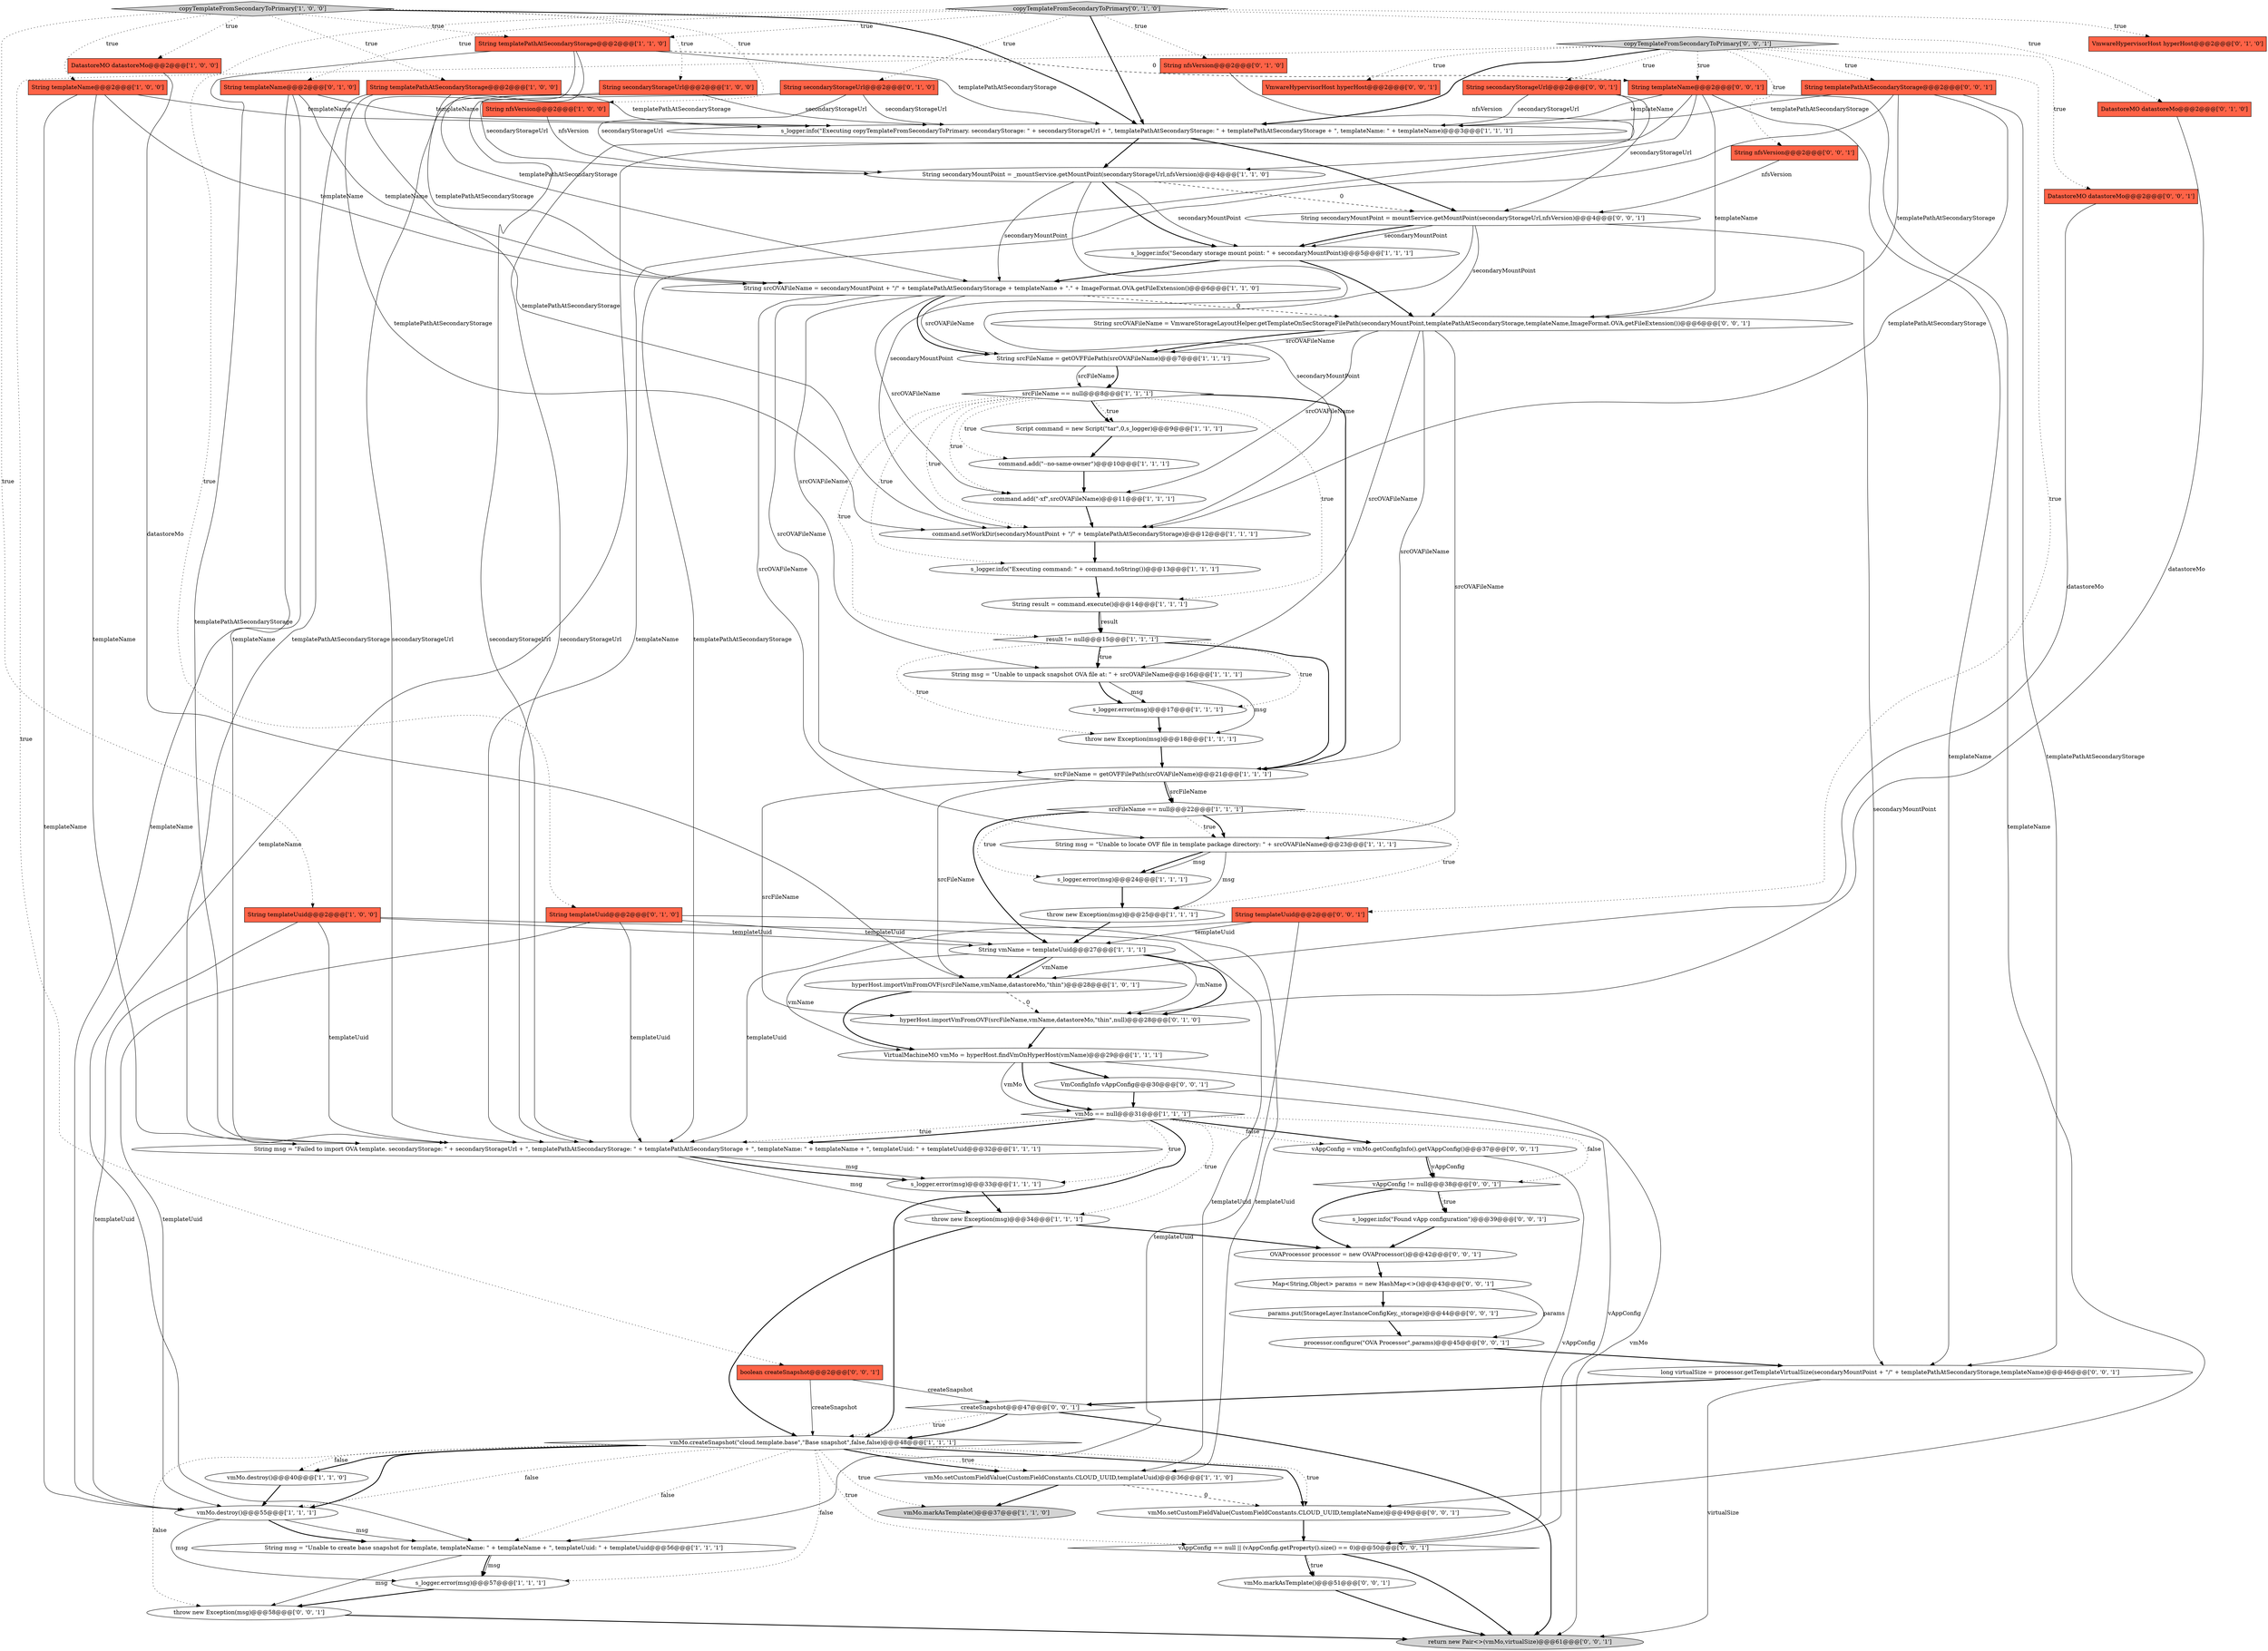 digraph {
6 [style = filled, label = "srcFileName == null@@@8@@@['1', '1', '1']", fillcolor = white, shape = diamond image = "AAA0AAABBB1BBB"];
20 [style = filled, label = "Script command = new Script(\"tar\",0,s_logger)@@@9@@@['1', '1', '1']", fillcolor = white, shape = ellipse image = "AAA0AAABBB1BBB"];
21 [style = filled, label = "vmMo == null@@@31@@@['1', '1', '1']", fillcolor = white, shape = diamond image = "AAA0AAABBB1BBB"];
37 [style = filled, label = "String result = command.execute()@@@14@@@['1', '1', '1']", fillcolor = white, shape = ellipse image = "AAA0AAABBB1BBB"];
48 [style = filled, label = "String templateName@@@2@@@['0', '1', '0']", fillcolor = tomato, shape = box image = "AAA0AAABBB2BBB"];
59 [style = filled, label = "vAppConfig = vmMo.getConfigInfo().getVAppConfig()@@@37@@@['0', '0', '1']", fillcolor = white, shape = ellipse image = "AAA0AAABBB3BBB"];
13 [style = filled, label = "vmMo.destroy()@@@40@@@['1', '1', '0']", fillcolor = white, shape = ellipse image = "AAA0AAABBB1BBB"];
44 [style = filled, label = "DatastoreMO datastoreMo@@@2@@@['0', '1', '0']", fillcolor = tomato, shape = box image = "AAA0AAABBB2BBB"];
3 [style = filled, label = "VirtualMachineMO vmMo = hyperHost.findVmOnHyperHost(vmName)@@@29@@@['1', '1', '1']", fillcolor = white, shape = ellipse image = "AAA0AAABBB1BBB"];
1 [style = filled, label = "throw new Exception(msg)@@@25@@@['1', '1', '1']", fillcolor = white, shape = ellipse image = "AAA0AAABBB1BBB"];
41 [style = filled, label = "command.add(\"--no-same-owner\")@@@10@@@['1', '1', '1']", fillcolor = white, shape = ellipse image = "AAA0AAABBB1BBB"];
19 [style = filled, label = "String secondaryMountPoint = _mountService.getMountPoint(secondaryStorageUrl,nfsVersion)@@@4@@@['1', '1', '0']", fillcolor = white, shape = ellipse image = "AAA0AAABBB1BBB"];
33 [style = filled, label = "vmMo.markAsTemplate()@@@37@@@['1', '1', '0']", fillcolor = lightgray, shape = ellipse image = "AAA0AAABBB1BBB"];
42 [style = filled, label = "String msg = \"Unable to unpack snapshot OVA file at: \" + srcOVAFileName@@@16@@@['1', '1', '1']", fillcolor = white, shape = ellipse image = "AAA0AAABBB1BBB"];
24 [style = filled, label = "s_logger.error(msg)@@@24@@@['1', '1', '1']", fillcolor = white, shape = ellipse image = "AAA0AAABBB1BBB"];
38 [style = filled, label = "s_logger.info(\"Executing command: \" + command.toString())@@@13@@@['1', '1', '1']", fillcolor = white, shape = ellipse image = "AAA0AAABBB1BBB"];
54 [style = filled, label = "String nfsVersion@@@2@@@['0', '0', '1']", fillcolor = tomato, shape = box image = "AAA0AAABBB3BBB"];
17 [style = filled, label = "String templateName@@@2@@@['1', '0', '0']", fillcolor = tomato, shape = box image = "AAA0AAABBB1BBB"];
63 [style = filled, label = "vAppConfig == null || (vAppConfig.getProperty().size() == 0)@@@50@@@['0', '0', '1']", fillcolor = white, shape = diamond image = "AAA0AAABBB3BBB"];
14 [style = filled, label = "command.setWorkDir(secondaryMountPoint + \"/\" + templatePathAtSecondaryStorage)@@@12@@@['1', '1', '1']", fillcolor = white, shape = ellipse image = "AAA0AAABBB1BBB"];
76 [style = filled, label = "return new Pair<>(vmMo,virtualSize)@@@61@@@['0', '0', '1']", fillcolor = lightgray, shape = ellipse image = "AAA0AAABBB3BBB"];
12 [style = filled, label = "String msg = \"Unable to locate OVF file in template package directory: \" + srcOVAFileName@@@23@@@['1', '1', '1']", fillcolor = white, shape = ellipse image = "AAA0AAABBB1BBB"];
62 [style = filled, label = "String templateUuid@@@2@@@['0', '0', '1']", fillcolor = tomato, shape = box image = "AAA0AAABBB3BBB"];
70 [style = filled, label = "String secondaryStorageUrl@@@2@@@['0', '0', '1']", fillcolor = tomato, shape = box image = "AAA0AAABBB3BBB"];
34 [style = filled, label = "result != null@@@15@@@['1', '1', '1']", fillcolor = white, shape = diamond image = "AAA0AAABBB1BBB"];
35 [style = filled, label = "String srcOVAFileName = secondaryMountPoint + \"/\" + templatePathAtSecondaryStorage + templateName + \".\" + ImageFormat.OVA.getFileExtension()@@@6@@@['1', '1', '0']", fillcolor = white, shape = ellipse image = "AAA0AAABBB1BBB"];
10 [style = filled, label = "String secondaryStorageUrl@@@2@@@['1', '0', '0']", fillcolor = tomato, shape = box image = "AAA0AAABBB1BBB"];
31 [style = filled, label = "String msg = \"Failed to import OVA template. secondaryStorage: \" + secondaryStorageUrl + \", templatePathAtSecondaryStorage: \" + templatePathAtSecondaryStorage + \", templateName: \" + templateName + \", templateUuid: \" + templateUuid@@@32@@@['1', '1', '1']", fillcolor = white, shape = ellipse image = "AAA0AAABBB1BBB"];
5 [style = filled, label = "DatastoreMO datastoreMo@@@2@@@['1', '0', '0']", fillcolor = tomato, shape = box image = "AAA0AAABBB1BBB"];
39 [style = filled, label = "s_logger.info(\"Executing copyTemplateFromSecondaryToPrimary. secondaryStorage: \" + secondaryStorageUrl + \", templatePathAtSecondaryStorage: \" + templatePathAtSecondaryStorage + \", templateName: \" + templateName)@@@3@@@['1', '1', '1']", fillcolor = white, shape = ellipse image = "AAA0AAABBB1BBB"];
40 [style = filled, label = "copyTemplateFromSecondaryToPrimary['1', '0', '0']", fillcolor = lightgray, shape = diamond image = "AAA0AAABBB1BBB"];
49 [style = filled, label = "hyperHost.importVmFromOVF(srcFileName,vmName,datastoreMo,\"thin\",null)@@@28@@@['0', '1', '0']", fillcolor = white, shape = ellipse image = "AAA1AAABBB2BBB"];
65 [style = filled, label = "String srcOVAFileName = VmwareStorageLayoutHelper.getTemplateOnSecStorageFilePath(secondaryMountPoint,templatePathAtSecondaryStorage,templateName,ImageFormat.OVA.getFileExtension())@@@6@@@['0', '0', '1']", fillcolor = white, shape = ellipse image = "AAA0AAABBB3BBB"];
67 [style = filled, label = "copyTemplateFromSecondaryToPrimary['0', '0', '1']", fillcolor = lightgray, shape = diamond image = "AAA0AAABBB3BBB"];
68 [style = filled, label = "vmMo.setCustomFieldValue(CustomFieldConstants.CLOUD_UUID,templateName)@@@49@@@['0', '0', '1']", fillcolor = white, shape = ellipse image = "AAA0AAABBB3BBB"];
22 [style = filled, label = "hyperHost.importVmFromOVF(srcFileName,vmName,datastoreMo,\"thin\")@@@28@@@['1', '0', '1']", fillcolor = white, shape = ellipse image = "AAA0AAABBB1BBB"];
56 [style = filled, label = "DatastoreMO datastoreMo@@@2@@@['0', '0', '1']", fillcolor = tomato, shape = box image = "AAA0AAABBB3BBB"];
26 [style = filled, label = "s_logger.error(msg)@@@17@@@['1', '1', '1']", fillcolor = white, shape = ellipse image = "AAA0AAABBB1BBB"];
69 [style = filled, label = "long virtualSize = processor.getTemplateVirtualSize(secondaryMountPoint + \"/\" + templatePathAtSecondaryStorage,templateName)@@@46@@@['0', '0', '1']", fillcolor = white, shape = ellipse image = "AAA0AAABBB3BBB"];
58 [style = filled, label = "s_logger.info(\"Found vApp configuration\")@@@39@@@['0', '0', '1']", fillcolor = white, shape = ellipse image = "AAA0AAABBB3BBB"];
74 [style = filled, label = "vmMo.markAsTemplate()@@@51@@@['0', '0', '1']", fillcolor = white, shape = ellipse image = "AAA0AAABBB3BBB"];
64 [style = filled, label = "OVAProcessor processor = new OVAProcessor()@@@42@@@['0', '0', '1']", fillcolor = white, shape = ellipse image = "AAA0AAABBB3BBB"];
46 [style = filled, label = "String secondaryStorageUrl@@@2@@@['0', '1', '0']", fillcolor = tomato, shape = box image = "AAA0AAABBB2BBB"];
32 [style = filled, label = "srcFileName = getOVFFilePath(srcOVAFileName)@@@21@@@['1', '1', '1']", fillcolor = white, shape = ellipse image = "AAA0AAABBB1BBB"];
11 [style = filled, label = "throw new Exception(msg)@@@18@@@['1', '1', '1']", fillcolor = white, shape = ellipse image = "AAA0AAABBB1BBB"];
66 [style = filled, label = "vAppConfig != null@@@38@@@['0', '0', '1']", fillcolor = white, shape = diamond image = "AAA0AAABBB3BBB"];
73 [style = filled, label = "params.put(StorageLayer.InstanceConfigKey,_storage)@@@44@@@['0', '0', '1']", fillcolor = white, shape = ellipse image = "AAA0AAABBB3BBB"];
18 [style = filled, label = "String templatePathAtSecondaryStorage@@@2@@@['1', '0', '0']", fillcolor = tomato, shape = box image = "AAA0AAABBB1BBB"];
7 [style = filled, label = "String srcFileName = getOVFFilePath(srcOVAFileName)@@@7@@@['1', '1', '1']", fillcolor = white, shape = ellipse image = "AAA0AAABBB1BBB"];
45 [style = filled, label = "String nfsVersion@@@2@@@['0', '1', '0']", fillcolor = tomato, shape = box image = "AAA0AAABBB2BBB"];
15 [style = filled, label = "vmMo.setCustomFieldValue(CustomFieldConstants.CLOUD_UUID,templateUuid)@@@36@@@['1', '1', '0']", fillcolor = white, shape = ellipse image = "AAA0AAABBB1BBB"];
25 [style = filled, label = "String templateUuid@@@2@@@['1', '0', '0']", fillcolor = tomato, shape = box image = "AAA0AAABBB1BBB"];
43 [style = filled, label = "VmwareHypervisorHost hyperHost@@@2@@@['0', '1', '0']", fillcolor = tomato, shape = box image = "AAA0AAABBB2BBB"];
47 [style = filled, label = "String templateUuid@@@2@@@['0', '1', '0']", fillcolor = tomato, shape = box image = "AAA0AAABBB2BBB"];
50 [style = filled, label = "copyTemplateFromSecondaryToPrimary['0', '1', '0']", fillcolor = lightgray, shape = diamond image = "AAA0AAABBB2BBB"];
55 [style = filled, label = "throw new Exception(msg)@@@58@@@['0', '0', '1']", fillcolor = white, shape = ellipse image = "AAA0AAABBB3BBB"];
61 [style = filled, label = "VmConfigInfo vAppConfig@@@30@@@['0', '0', '1']", fillcolor = white, shape = ellipse image = "AAA0AAABBB3BBB"];
71 [style = filled, label = "Map<String,Object> params = new HashMap<>()@@@43@@@['0', '0', '1']", fillcolor = white, shape = ellipse image = "AAA0AAABBB3BBB"];
29 [style = filled, label = "String templatePathAtSecondaryStorage@@@2@@@['1', '1', '0']", fillcolor = tomato, shape = box image = "AAA0AAABBB1BBB"];
8 [style = filled, label = "s_logger.error(msg)@@@33@@@['1', '1', '1']", fillcolor = white, shape = ellipse image = "AAA0AAABBB1BBB"];
52 [style = filled, label = "String templatePathAtSecondaryStorage@@@2@@@['0', '0', '1']", fillcolor = tomato, shape = box image = "AAA0AAABBB3BBB"];
4 [style = filled, label = "vmMo.destroy()@@@55@@@['1', '1', '1']", fillcolor = white, shape = ellipse image = "AAA0AAABBB1BBB"];
75 [style = filled, label = "String secondaryMountPoint = mountService.getMountPoint(secondaryStorageUrl,nfsVersion)@@@4@@@['0', '0', '1']", fillcolor = white, shape = ellipse image = "AAA0AAABBB3BBB"];
27 [style = filled, label = "srcFileName == null@@@22@@@['1', '1', '1']", fillcolor = white, shape = diamond image = "AAA0AAABBB1BBB"];
51 [style = filled, label = "processor.configure(\"OVA Processor\",params)@@@45@@@['0', '0', '1']", fillcolor = white, shape = ellipse image = "AAA0AAABBB3BBB"];
72 [style = filled, label = "String templateName@@@2@@@['0', '0', '1']", fillcolor = tomato, shape = box image = "AAA0AAABBB3BBB"];
23 [style = filled, label = "String nfsVersion@@@2@@@['1', '0', '0']", fillcolor = tomato, shape = box image = "AAA0AAABBB1BBB"];
36 [style = filled, label = "vmMo.createSnapshot(\"cloud.template.base\",\"Base snapshot\",false,false)@@@48@@@['1', '1', '1']", fillcolor = white, shape = diamond image = "AAA0AAABBB1BBB"];
0 [style = filled, label = "throw new Exception(msg)@@@34@@@['1', '1', '1']", fillcolor = white, shape = ellipse image = "AAA0AAABBB1BBB"];
28 [style = filled, label = "s_logger.error(msg)@@@57@@@['1', '1', '1']", fillcolor = white, shape = ellipse image = "AAA0AAABBB1BBB"];
16 [style = filled, label = "String vmName = templateUuid@@@27@@@['1', '1', '1']", fillcolor = white, shape = ellipse image = "AAA0AAABBB1BBB"];
53 [style = filled, label = "createSnapshot@@@47@@@['0', '0', '1']", fillcolor = white, shape = diamond image = "AAA0AAABBB3BBB"];
9 [style = filled, label = "String msg = \"Unable to create base snapshot for template, templateName: \" + templateName + \", templateUuid: \" + templateUuid@@@56@@@['1', '1', '1']", fillcolor = white, shape = ellipse image = "AAA0AAABBB1BBB"];
57 [style = filled, label = "boolean createSnapshot@@@2@@@['0', '0', '1']", fillcolor = tomato, shape = box image = "AAA0AAABBB3BBB"];
30 [style = filled, label = "command.add(\"-xf\",srcOVAFileName)@@@11@@@['1', '1', '1']", fillcolor = white, shape = ellipse image = "AAA0AAABBB1BBB"];
60 [style = filled, label = "VmwareHypervisorHost hyperHost@@@2@@@['0', '0', '1']", fillcolor = tomato, shape = box image = "AAA0AAABBB3BBB"];
2 [style = filled, label = "s_logger.info(\"Secondary storage mount point: \" + secondaryMountPoint)@@@5@@@['1', '1', '1']", fillcolor = white, shape = ellipse image = "AAA0AAABBB1BBB"];
61->21 [style = bold, label=""];
17->4 [style = solid, label="templateName"];
36->15 [style = dotted, label="true"];
40->18 [style = dotted, label="true"];
50->48 [style = dotted, label="true"];
29->35 [style = solid, label="templatePathAtSecondaryStorage"];
6->38 [style = dotted, label="true"];
15->33 [style = bold, label=""];
35->32 [style = solid, label="srcOVAFileName"];
70->31 [style = solid, label="secondaryStorageUrl"];
72->39 [style = solid, label="templateName"];
5->22 [style = solid, label="datastoreMo"];
69->76 [style = solid, label="virtualSize"];
7->6 [style = bold, label=""];
75->69 [style = solid, label="secondaryMountPoint"];
27->24 [style = dotted, label="true"];
27->12 [style = dotted, label="true"];
32->22 [style = solid, label="srcFileName"];
12->24 [style = bold, label=""];
75->2 [style = bold, label=""];
67->72 [style = dotted, label="true"];
71->51 [style = solid, label="params"];
40->17 [style = dotted, label="true"];
35->7 [style = solid, label="srcOVAFileName"];
50->45 [style = dotted, label="true"];
49->3 [style = bold, label=""];
17->39 [style = solid, label="templateName"];
67->56 [style = dotted, label="true"];
65->7 [style = solid, label="srcOVAFileName"];
52->31 [style = solid, label="templatePathAtSecondaryStorage"];
6->32 [style = bold, label=""];
46->31 [style = solid, label="secondaryStorageUrl"];
4->9 [style = bold, label=""];
63->74 [style = dotted, label="true"];
17->31 [style = solid, label="templateName"];
52->39 [style = solid, label="templatePathAtSecondaryStorage"];
59->66 [style = solid, label="vAppConfig"];
9->28 [style = bold, label=""];
40->39 [style = bold, label=""];
54->75 [style = solid, label="nfsVersion"];
50->39 [style = bold, label=""];
6->41 [style = dotted, label="true"];
16->22 [style = solid, label="vmName"];
75->2 [style = solid, label="secondaryMountPoint"];
62->9 [style = solid, label="templateUuid"];
67->39 [style = bold, label=""];
66->58 [style = bold, label=""];
52->14 [style = solid, label="templatePathAtSecondaryStorage"];
47->31 [style = solid, label="templateUuid"];
34->42 [style = dotted, label="true"];
53->36 [style = bold, label=""];
65->7 [style = bold, label=""];
21->59 [style = bold, label=""];
21->0 [style = dotted, label="true"];
34->42 [style = bold, label=""];
65->42 [style = solid, label="srcOVAFileName"];
53->36 [style = dotted, label="true"];
34->11 [style = dotted, label="true"];
19->2 [style = solid, label="secondaryMountPoint"];
34->26 [style = dotted, label="true"];
36->4 [style = bold, label=""];
41->30 [style = bold, label=""];
40->29 [style = dotted, label="true"];
71->73 [style = bold, label=""];
18->39 [style = solid, label="templatePathAtSecondaryStorage"];
50->44 [style = dotted, label="true"];
2->65 [style = bold, label=""];
65->12 [style = solid, label="srcOVAFileName"];
67->62 [style = dotted, label="true"];
16->49 [style = solid, label="vmName"];
29->14 [style = solid, label="templatePathAtSecondaryStorage"];
36->68 [style = bold, label=""];
25->15 [style = solid, label="templateUuid"];
65->32 [style = solid, label="srcOVAFileName"];
19->14 [style = solid, label="secondaryMountPoint"];
16->3 [style = solid, label="vmName"];
9->55 [style = solid, label="msg"];
6->20 [style = bold, label=""];
18->35 [style = solid, label="templatePathAtSecondaryStorage"];
11->32 [style = bold, label=""];
28->55 [style = bold, label=""];
48->31 [style = solid, label="templateName"];
37->34 [style = bold, label=""];
22->49 [style = dashed, label="0"];
73->51 [style = bold, label=""];
0->36 [style = bold, label=""];
35->65 [style = dashed, label="0"];
72->65 [style = solid, label="templateName"];
36->55 [style = dotted, label="false"];
36->33 [style = dotted, label="true"];
35->12 [style = solid, label="srcOVAFileName"];
63->74 [style = bold, label=""];
46->19 [style = solid, label="secondaryStorageUrl"];
45->19 [style = solid, label="nfsVersion"];
67->60 [style = dotted, label="true"];
62->31 [style = solid, label="templateUuid"];
59->63 [style = solid, label="vAppConfig"];
72->69 [style = solid, label="templateName"];
19->2 [style = bold, label=""];
40->5 [style = dotted, label="true"];
50->46 [style = dotted, label="true"];
42->26 [style = bold, label=""];
39->19 [style = bold, label=""];
30->14 [style = bold, label=""];
6->20 [style = dotted, label="true"];
21->36 [style = bold, label=""];
52->65 [style = solid, label="templatePathAtSecondaryStorage"];
32->27 [style = solid, label="srcFileName"];
25->16 [style = solid, label="templateUuid"];
64->71 [style = bold, label=""];
27->1 [style = dotted, label="true"];
25->4 [style = solid, label="templateUuid"];
51->69 [style = bold, label=""];
72->68 [style = solid, label="templateName"];
40->23 [style = dotted, label="true"];
29->39 [style = solid, label="templatePathAtSecondaryStorage"];
21->59 [style = dotted, label="false"];
35->42 [style = solid, label="srcOVAFileName"];
13->4 [style = bold, label=""];
65->30 [style = solid, label="srcOVAFileName"];
10->39 [style = solid, label="secondaryStorageUrl"];
8->0 [style = bold, label=""];
47->4 [style = solid, label="templateUuid"];
6->30 [style = dotted, label="true"];
12->24 [style = solid, label="msg"];
6->34 [style = dotted, label="true"];
10->31 [style = solid, label="secondaryStorageUrl"];
61->63 [style = solid, label="vAppConfig"];
3->21 [style = bold, label=""];
31->0 [style = solid, label="msg"];
47->15 [style = solid, label="templateUuid"];
38->37 [style = bold, label=""];
67->52 [style = dotted, label="true"];
32->27 [style = bold, label=""];
56->22 [style = solid, label="datastoreMo"];
66->64 [style = bold, label=""];
74->76 [style = bold, label=""];
6->14 [style = dotted, label="true"];
16->22 [style = bold, label=""];
21->66 [style = dotted, label="false"];
35->7 [style = bold, label=""];
50->43 [style = dotted, label="true"];
31->8 [style = solid, label="msg"];
29->72 [style = dashed, label="0"];
24->1 [style = bold, label=""];
10->19 [style = solid, label="secondaryStorageUrl"];
23->19 [style = solid, label="nfsVersion"];
29->31 [style = solid, label="templatePathAtSecondaryStorage"];
16->49 [style = bold, label=""];
72->31 [style = solid, label="templateName"];
72->9 [style = solid, label="templateName"];
37->34 [style = solid, label="result"];
57->36 [style = solid, label="createSnapshot"];
36->13 [style = dotted, label="false"];
46->39 [style = solid, label="secondaryStorageUrl"];
48->4 [style = solid, label="templateName"];
26->11 [style = bold, label=""];
42->26 [style = solid, label="msg"];
48->35 [style = solid, label="templateName"];
3->61 [style = bold, label=""];
50->47 [style = dotted, label="true"];
21->8 [style = dotted, label="true"];
67->57 [style = dotted, label="true"];
36->68 [style = dotted, label="true"];
52->69 [style = solid, label="templatePathAtSecondaryStorage"];
21->31 [style = dotted, label="true"];
42->11 [style = solid, label="msg"];
67->54 [style = dotted, label="true"];
44->49 [style = solid, label="datastoreMo"];
47->16 [style = solid, label="templateUuid"];
17->35 [style = solid, label="templateName"];
75->14 [style = solid, label="secondaryMountPoint"];
36->63 [style = dotted, label="true"];
40->10 [style = dotted, label="true"];
50->29 [style = dotted, label="true"];
3->21 [style = solid, label="vmMo"];
63->76 [style = bold, label=""];
14->38 [style = bold, label=""];
67->70 [style = dotted, label="true"];
15->68 [style = dashed, label="0"];
58->64 [style = bold, label=""];
18->14 [style = solid, label="templatePathAtSecondaryStorage"];
3->76 [style = solid, label="vmMo"];
27->12 [style = bold, label=""];
36->15 [style = bold, label=""];
18->31 [style = solid, label="templatePathAtSecondaryStorage"];
35->30 [style = solid, label="srcOVAFileName"];
36->4 [style = dotted, label="false"];
0->64 [style = bold, label=""];
22->3 [style = bold, label=""];
31->8 [style = bold, label=""];
19->35 [style = solid, label="secondaryMountPoint"];
19->75 [style = dashed, label="0"];
40->25 [style = dotted, label="true"];
9->28 [style = solid, label="msg"];
7->6 [style = solid, label="srcFileName"];
39->75 [style = bold, label=""];
66->58 [style = dotted, label="true"];
62->16 [style = solid, label="templateUuid"];
27->16 [style = bold, label=""];
6->37 [style = dotted, label="true"];
36->9 [style = dotted, label="false"];
68->63 [style = bold, label=""];
4->28 [style = solid, label="msg"];
59->66 [style = bold, label=""];
75->65 [style = solid, label="secondaryMountPoint"];
69->53 [style = bold, label=""];
36->13 [style = bold, label=""];
48->39 [style = solid, label="templateName"];
36->28 [style = dotted, label="false"];
55->76 [style = bold, label=""];
32->49 [style = solid, label="srcFileName"];
70->75 [style = solid, label="secondaryStorageUrl"];
4->9 [style = solid, label="msg"];
25->31 [style = solid, label="templateUuid"];
1->16 [style = bold, label=""];
53->76 [style = bold, label=""];
12->1 [style = solid, label="msg"];
2->35 [style = bold, label=""];
21->31 [style = bold, label=""];
57->53 [style = solid, label="createSnapshot"];
70->39 [style = solid, label="secondaryStorageUrl"];
34->32 [style = bold, label=""];
20->41 [style = bold, label=""];
}
